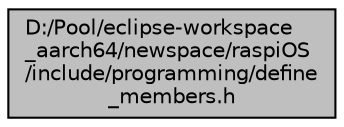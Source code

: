 digraph "D:/Pool/eclipse-workspace_aarch64/newspace/raspiOS/include/programming/define_members.h"
{
  edge [fontname="Helvetica",fontsize="10",labelfontname="Helvetica",labelfontsize="10"];
  node [fontname="Helvetica",fontsize="10",shape=record];
  Node2302 [label="D:/Pool/eclipse-workspace\l_aarch64/newspace/raspiOS\l/include/programming/define\l_members.h",height=0.2,width=0.4,color="black", fillcolor="grey75", style="filled", fontcolor="black"];
}
